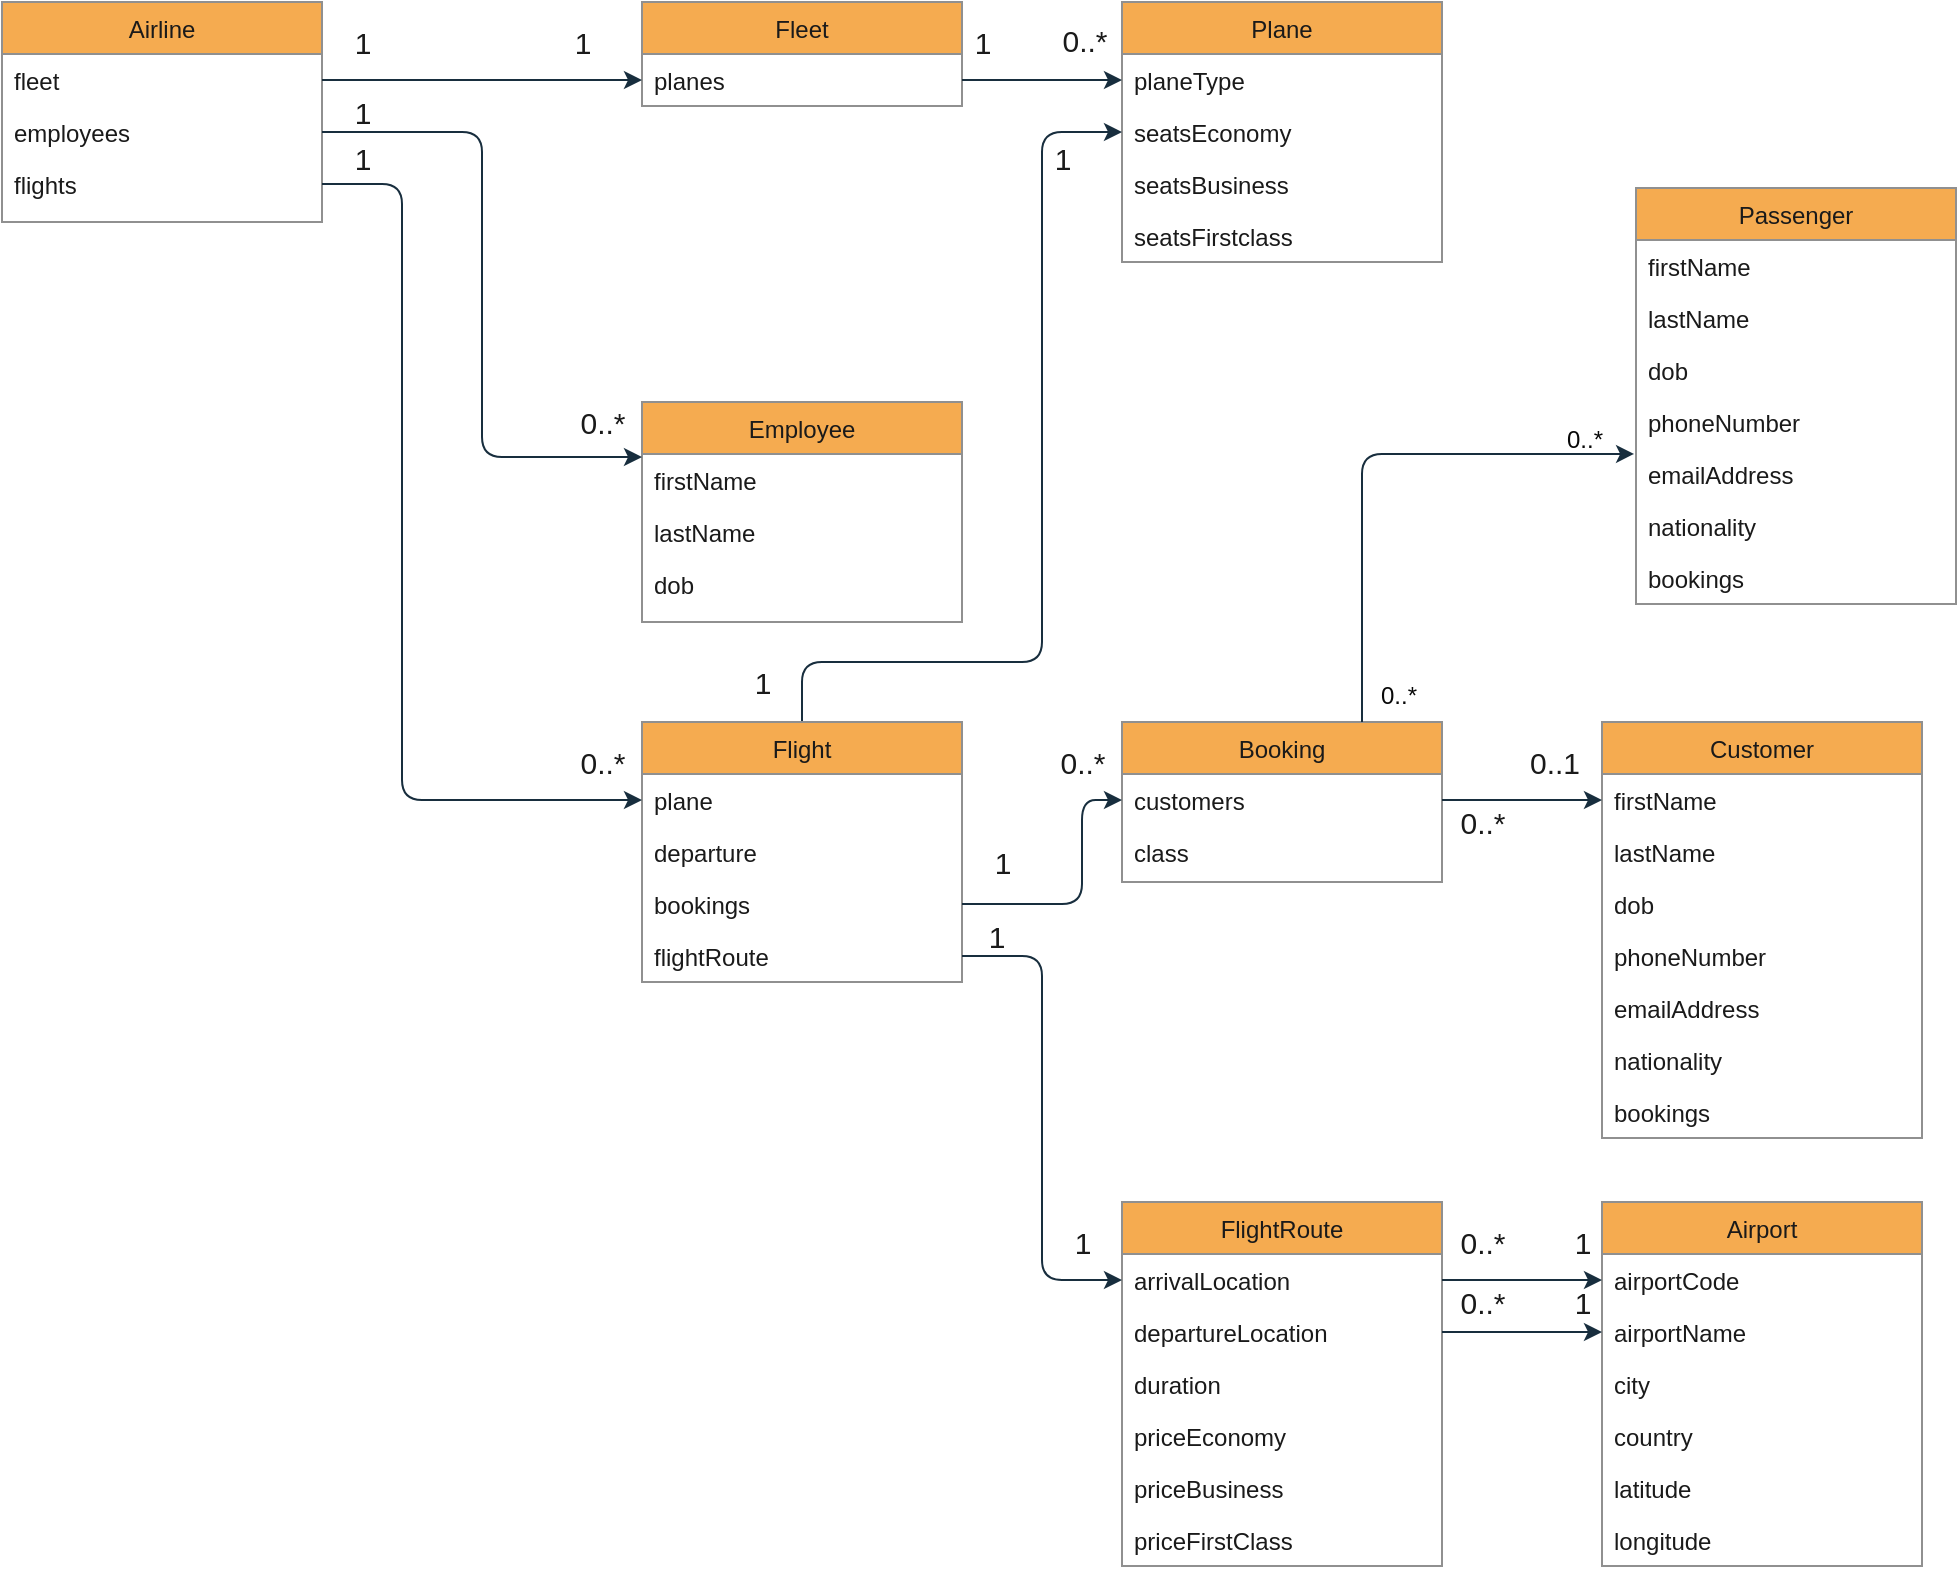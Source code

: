 <mxfile version="14.7.4" type="embed"><diagram id="C5RBs43oDa-KdzZeNtuy" name="Page-1"><mxGraphModel dx="1005" dy="453" grid="0" gridSize="10" guides="1" tooltips="1" connect="1" arrows="1" fold="1" page="1" pageScale="1" pageWidth="2339" pageHeight="3300" background="#ffffff" math="0" shadow="0"><root><mxCell id="WIyWlLk6GJQsqaUBKTNV-0"/><mxCell id="WIyWlLk6GJQsqaUBKTNV-1" parent="WIyWlLk6GJQsqaUBKTNV-0"/><mxCell id="zkfFHV4jXpPFQw0GAbJ--17" value="Airline" style="swimlane;fontStyle=0;align=center;verticalAlign=top;childLayout=stackLayout;horizontal=1;startSize=26;horizontalStack=0;resizeParent=1;resizeLast=0;collapsible=1;marginBottom=0;shadow=0;strokeWidth=1;fillColor=#F5AB50;strokeColor=#909090;fontColor=#1A1A1A;" parent="WIyWlLk6GJQsqaUBKTNV-1" vertex="1"><mxGeometry x="560" y="520" width="160" height="110" as="geometry"><mxRectangle x="560" y="520" width="160" height="26" as="alternateBounds"/></mxGeometry></mxCell><mxCell id="zkfFHV4jXpPFQw0GAbJ--20" value="fleet" style="text;align=left;verticalAlign=top;spacingLeft=4;spacingRight=4;overflow=hidden;rotatable=0;points=[[0,0.5],[1,0.5]];portConstraint=eastwest;shadow=0;html=0;fontColor=#1A1A1A;" parent="zkfFHV4jXpPFQw0GAbJ--17" vertex="1"><mxGeometry y="26" width="160" height="26" as="geometry"/></mxCell><mxCell id="zkfFHV4jXpPFQw0GAbJ--21" value="employees" style="text;align=left;verticalAlign=top;spacingLeft=4;spacingRight=4;overflow=hidden;rotatable=0;points=[[0,0.5],[1,0.5]];portConstraint=eastwest;shadow=0;html=0;fontColor=#1A1A1A;" parent="zkfFHV4jXpPFQw0GAbJ--17" vertex="1"><mxGeometry y="52" width="160" height="26" as="geometry"/></mxCell><mxCell id="zkfFHV4jXpPFQw0GAbJ--22" value="flights" style="text;align=left;verticalAlign=top;spacingLeft=4;spacingRight=4;overflow=hidden;rotatable=0;points=[[0,0.5],[1,0.5]];portConstraint=eastwest;shadow=0;html=0;fontColor=#1A1A1A;" parent="zkfFHV4jXpPFQw0GAbJ--17" vertex="1"><mxGeometry y="78" width="160" height="26" as="geometry"/></mxCell><mxCell id="qUsb-Or9NkMAYd_KjXbj-0" value="Employee" style="swimlane;fontStyle=0;align=center;verticalAlign=top;childLayout=stackLayout;horizontal=1;startSize=26;horizontalStack=0;resizeParent=1;resizeLast=0;collapsible=1;marginBottom=0;shadow=0;strokeWidth=1;fillColor=#F5AB50;strokeColor=#909090;fontColor=#1A1A1A;" parent="WIyWlLk6GJQsqaUBKTNV-1" vertex="1"><mxGeometry x="880" y="720" width="160" height="110" as="geometry"><mxRectangle x="230" y="140" width="160" height="26" as="alternateBounds"/></mxGeometry></mxCell><mxCell id="qUsb-Or9NkMAYd_KjXbj-1" value="firstName" style="text;align=left;verticalAlign=top;spacingLeft=4;spacingRight=4;overflow=hidden;rotatable=0;points=[[0,0.5],[1,0.5]];portConstraint=eastwest;fontColor=#1A1A1A;" parent="qUsb-Or9NkMAYd_KjXbj-0" vertex="1"><mxGeometry y="26" width="160" height="26" as="geometry"/></mxCell><mxCell id="qUsb-Or9NkMAYd_KjXbj-2" value="lastName" style="text;align=left;verticalAlign=top;spacingLeft=4;spacingRight=4;overflow=hidden;rotatable=0;points=[[0,0.5],[1,0.5]];portConstraint=eastwest;shadow=0;html=0;fontColor=#1A1A1A;" parent="qUsb-Or9NkMAYd_KjXbj-0" vertex="1"><mxGeometry y="52" width="160" height="26" as="geometry"/></mxCell><mxCell id="qUsb-Or9NkMAYd_KjXbj-3" value="dob" style="text;align=left;verticalAlign=top;spacingLeft=4;spacingRight=4;overflow=hidden;rotatable=0;points=[[0,0.5],[1,0.5]];portConstraint=eastwest;shadow=0;html=0;fontColor=#1A1A1A;" parent="qUsb-Or9NkMAYd_KjXbj-0" vertex="1"><mxGeometry y="78" width="160" height="26" as="geometry"/></mxCell><mxCell id="qUsb-Or9NkMAYd_KjXbj-7" value="Fleet" style="swimlane;fontStyle=0;align=center;verticalAlign=top;childLayout=stackLayout;horizontal=1;startSize=26;horizontalStack=0;resizeParent=1;resizeLast=0;collapsible=1;marginBottom=0;shadow=0;strokeWidth=1;fillColor=#F5AB50;strokeColor=#909090;fontColor=#1A1A1A;" parent="WIyWlLk6GJQsqaUBKTNV-1" vertex="1"><mxGeometry x="880" y="520" width="160" height="52" as="geometry"><mxRectangle x="230" y="140" width="160" height="26" as="alternateBounds"/></mxGeometry></mxCell><mxCell id="qUsb-Or9NkMAYd_KjXbj-8" value="planes" style="text;align=left;verticalAlign=top;spacingLeft=4;spacingRight=4;overflow=hidden;rotatable=0;points=[[0,0.5],[1,0.5]];portConstraint=eastwest;fontColor=#1A1A1A;" parent="qUsb-Or9NkMAYd_KjXbj-7" vertex="1"><mxGeometry y="26" width="160" height="26" as="geometry"/></mxCell><mxCell id="qUsb-Or9NkMAYd_KjXbj-13" value="Plane" style="swimlane;fontStyle=0;align=center;verticalAlign=top;childLayout=stackLayout;horizontal=1;startSize=26;horizontalStack=0;resizeParent=1;resizeLast=0;collapsible=1;marginBottom=0;shadow=0;strokeWidth=1;fillColor=#F5AB50;strokeColor=#909090;fontColor=#1A1A1A;" parent="WIyWlLk6GJQsqaUBKTNV-1" vertex="1"><mxGeometry x="1120" y="520" width="160" height="130" as="geometry"><mxRectangle x="230" y="140" width="160" height="26" as="alternateBounds"/></mxGeometry></mxCell><mxCell id="qUsb-Or9NkMAYd_KjXbj-14" value="planeType" style="text;align=left;verticalAlign=top;spacingLeft=4;spacingRight=4;overflow=hidden;rotatable=0;points=[[0,0.5],[1,0.5]];portConstraint=eastwest;fontColor=#1A1A1A;" parent="qUsb-Or9NkMAYd_KjXbj-13" vertex="1"><mxGeometry y="26" width="160" height="26" as="geometry"/></mxCell><mxCell id="qUsb-Or9NkMAYd_KjXbj-15" value="seatsEconomy" style="text;align=left;verticalAlign=top;spacingLeft=4;spacingRight=4;overflow=hidden;rotatable=0;points=[[0,0.5],[1,0.5]];portConstraint=eastwest;shadow=0;html=0;fontColor=#1A1A1A;" parent="qUsb-Or9NkMAYd_KjXbj-13" vertex="1"><mxGeometry y="52" width="160" height="26" as="geometry"/></mxCell><mxCell id="qUsb-Or9NkMAYd_KjXbj-16" value="seatsBusiness" style="text;align=left;verticalAlign=top;spacingLeft=4;spacingRight=4;overflow=hidden;rotatable=0;points=[[0,0.5],[1,0.5]];portConstraint=eastwest;shadow=0;html=0;fontColor=#1A1A1A;" parent="qUsb-Or9NkMAYd_KjXbj-13" vertex="1"><mxGeometry y="78" width="160" height="26" as="geometry"/></mxCell><mxCell id="qUsb-Or9NkMAYd_KjXbj-17" value="seatsFirstclass" style="text;align=left;verticalAlign=top;spacingLeft=4;spacingRight=4;overflow=hidden;rotatable=0;points=[[0,0.5],[1,0.5]];portConstraint=eastwest;shadow=0;html=0;fontColor=#1A1A1A;" parent="qUsb-Or9NkMAYd_KjXbj-13" vertex="1"><mxGeometry y="104" width="160" height="26" as="geometry"/></mxCell><mxCell id="qUsb-Or9NkMAYd_KjXbj-19" value="Booking" style="swimlane;fontStyle=0;align=center;verticalAlign=top;childLayout=stackLayout;horizontal=1;startSize=26;horizontalStack=0;resizeParent=1;resizeLast=0;collapsible=1;marginBottom=0;shadow=0;strokeWidth=1;fillColor=#F5AB50;strokeColor=#909090;fontColor=#1A1A1A;" parent="WIyWlLk6GJQsqaUBKTNV-1" vertex="1"><mxGeometry x="1120" y="880" width="160" height="80" as="geometry"><mxRectangle x="230" y="140" width="160" height="26" as="alternateBounds"/></mxGeometry></mxCell><mxCell id="qUsb-Or9NkMAYd_KjXbj-40" value="customers" style="text;align=left;verticalAlign=top;spacingLeft=4;spacingRight=4;overflow=hidden;rotatable=0;points=[[0,0.5],[1,0.5]];portConstraint=eastwest;fontColor=#1A1A1A;" parent="qUsb-Or9NkMAYd_KjXbj-19" vertex="1"><mxGeometry y="26" width="160" height="26" as="geometry"/></mxCell><mxCell id="qUsb-Or9NkMAYd_KjXbj-79" value="class" style="text;align=left;verticalAlign=top;spacingLeft=4;spacingRight=4;overflow=hidden;rotatable=0;points=[[0,0.5],[1,0.5]];portConstraint=eastwest;fontColor=#1A1A1A;" parent="qUsb-Or9NkMAYd_KjXbj-19" vertex="1"><mxGeometry y="52" width="160" height="26" as="geometry"/></mxCell><mxCell id="qUsb-Or9NkMAYd_KjXbj-24" value="Customer" style="swimlane;fontStyle=0;align=center;verticalAlign=top;childLayout=stackLayout;horizontal=1;startSize=26;horizontalStack=0;resizeParent=1;resizeLast=0;collapsible=1;marginBottom=0;shadow=0;strokeWidth=1;fillColor=#F5AB50;strokeColor=#909090;fontColor=#1A1A1A;" parent="WIyWlLk6GJQsqaUBKTNV-1" vertex="1"><mxGeometry x="1360" y="880" width="160" height="208" as="geometry"><mxRectangle x="230" y="140" width="160" height="26" as="alternateBounds"/></mxGeometry></mxCell><mxCell id="qUsb-Or9NkMAYd_KjXbj-32" value="firstName" style="text;align=left;verticalAlign=top;spacingLeft=4;spacingRight=4;overflow=hidden;rotatable=0;points=[[0,0.5],[1,0.5]];portConstraint=eastwest;fontColor=#1A1A1A;" parent="qUsb-Or9NkMAYd_KjXbj-24" vertex="1"><mxGeometry y="26" width="160" height="26" as="geometry"/></mxCell><mxCell id="qUsb-Or9NkMAYd_KjXbj-33" value="lastName" style="text;align=left;verticalAlign=top;spacingLeft=4;spacingRight=4;overflow=hidden;rotatable=0;points=[[0,0.5],[1,0.5]];portConstraint=eastwest;fontColor=#1A1A1A;" parent="qUsb-Or9NkMAYd_KjXbj-24" vertex="1"><mxGeometry y="52" width="160" height="26" as="geometry"/></mxCell><mxCell id="qUsb-Or9NkMAYd_KjXbj-34" value="dob" style="text;align=left;verticalAlign=top;spacingLeft=4;spacingRight=4;overflow=hidden;rotatable=0;points=[[0,0.5],[1,0.5]];portConstraint=eastwest;fontColor=#1A1A1A;" parent="qUsb-Or9NkMAYd_KjXbj-24" vertex="1"><mxGeometry y="78" width="160" height="26" as="geometry"/></mxCell><mxCell id="qUsb-Or9NkMAYd_KjXbj-35" value="phoneNumber" style="text;align=left;verticalAlign=top;spacingLeft=4;spacingRight=4;overflow=hidden;rotatable=0;points=[[0,0.5],[1,0.5]];portConstraint=eastwest;fontColor=#1A1A1A;" parent="qUsb-Or9NkMAYd_KjXbj-24" vertex="1"><mxGeometry y="104" width="160" height="26" as="geometry"/></mxCell><mxCell id="qUsb-Or9NkMAYd_KjXbj-37" value="emailAddress" style="text;align=left;verticalAlign=top;spacingLeft=4;spacingRight=4;overflow=hidden;rotatable=0;points=[[0,0.5],[1,0.5]];portConstraint=eastwest;fontColor=#1A1A1A;" parent="qUsb-Or9NkMAYd_KjXbj-24" vertex="1"><mxGeometry y="130" width="160" height="26" as="geometry"/></mxCell><mxCell id="qUsb-Or9NkMAYd_KjXbj-39" value="nationality" style="text;align=left;verticalAlign=top;spacingLeft=4;spacingRight=4;overflow=hidden;rotatable=0;points=[[0,0.5],[1,0.5]];portConstraint=eastwest;fontColor=#1A1A1A;" parent="qUsb-Or9NkMAYd_KjXbj-24" vertex="1"><mxGeometry y="156" width="160" height="26" as="geometry"/></mxCell><mxCell id="qUsb-Or9NkMAYd_KjXbj-36" value="bookings" style="text;align=left;verticalAlign=top;spacingLeft=4;spacingRight=4;overflow=hidden;rotatable=0;points=[[0,0.5],[1,0.5]];portConstraint=eastwest;fontColor=#1A1A1A;" parent="qUsb-Or9NkMAYd_KjXbj-24" vertex="1"><mxGeometry y="182" width="160" height="26" as="geometry"/></mxCell><mxCell id="qUsb-Or9NkMAYd_KjXbj-80" style="edgeStyle=orthogonalEdgeStyle;orthogonalLoop=1;jettySize=auto;html=1;entryX=0;entryY=0.5;entryDx=0;entryDy=0;fontSize=15;strokeColor=#182E3E;fontColor=#1A1A1A;labelBackgroundColor=#EEEEEE;" parent="WIyWlLk6GJQsqaUBKTNV-1" source="qUsb-Or9NkMAYd_KjXbj-25" target="qUsb-Or9NkMAYd_KjXbj-15" edge="1"><mxGeometry relative="1" as="geometry"><Array as="points"><mxPoint x="960" y="850"/><mxPoint x="1080" y="850"/><mxPoint x="1080" y="585"/></Array></mxGeometry></mxCell><mxCell id="qUsb-Or9NkMAYd_KjXbj-25" value="Flight" style="swimlane;fontStyle=0;align=center;verticalAlign=top;childLayout=stackLayout;horizontal=1;startSize=26;horizontalStack=0;resizeParent=1;resizeLast=0;collapsible=1;marginBottom=0;shadow=0;strokeWidth=1;fillColor=#F5AB50;strokeColor=#909090;fontColor=#1A1A1A;" parent="WIyWlLk6GJQsqaUBKTNV-1" vertex="1"><mxGeometry x="880" y="880" width="160" height="130" as="geometry"><mxRectangle x="230" y="140" width="160" height="26" as="alternateBounds"/></mxGeometry></mxCell><mxCell id="qUsb-Or9NkMAYd_KjXbj-28" value="plane" style="text;align=left;verticalAlign=top;spacingLeft=4;spacingRight=4;overflow=hidden;rotatable=0;points=[[0,0.5],[1,0.5]];portConstraint=eastwest;fontColor=#1A1A1A;" parent="qUsb-Or9NkMAYd_KjXbj-25" vertex="1"><mxGeometry y="26" width="160" height="26" as="geometry"/></mxCell><mxCell id="qUsb-Or9NkMAYd_KjXbj-81" value="departure" style="text;align=left;verticalAlign=top;spacingLeft=4;spacingRight=4;overflow=hidden;rotatable=0;points=[[0,0.5],[1,0.5]];portConstraint=eastwest;fontColor=#1A1A1A;" parent="qUsb-Or9NkMAYd_KjXbj-25" vertex="1"><mxGeometry y="52" width="160" height="26" as="geometry"/></mxCell><mxCell id="qUsb-Or9NkMAYd_KjXbj-30" value="bookings" style="text;align=left;verticalAlign=top;spacingLeft=4;spacingRight=4;overflow=hidden;rotatable=0;points=[[0,0.5],[1,0.5]];portConstraint=eastwest;fontColor=#1A1A1A;" parent="qUsb-Or9NkMAYd_KjXbj-25" vertex="1"><mxGeometry y="78" width="160" height="26" as="geometry"/></mxCell><mxCell id="qUsb-Or9NkMAYd_KjXbj-31" value="flightRoute" style="text;align=left;verticalAlign=top;spacingLeft=4;spacingRight=4;overflow=hidden;rotatable=0;points=[[0,0.5],[1,0.5]];portConstraint=eastwest;fontColor=#1A1A1A;" parent="qUsb-Or9NkMAYd_KjXbj-25" vertex="1"><mxGeometry y="104" width="160" height="26" as="geometry"/></mxCell><mxCell id="qUsb-Or9NkMAYd_KjXbj-26" value="FlightRoute" style="swimlane;fontStyle=0;align=center;verticalAlign=top;childLayout=stackLayout;horizontal=1;startSize=26;horizontalStack=0;resizeParent=1;resizeLast=0;collapsible=1;marginBottom=0;shadow=0;strokeWidth=1;fillColor=#F5AB50;strokeColor=#909090;fontColor=#1A1A1A;" parent="WIyWlLk6GJQsqaUBKTNV-1" vertex="1"><mxGeometry x="1120" y="1120" width="160" height="182" as="geometry"><mxRectangle x="230" y="140" width="160" height="26" as="alternateBounds"/></mxGeometry></mxCell><mxCell id="qUsb-Or9NkMAYd_KjXbj-41" value="arrivalLocation" style="text;align=left;verticalAlign=top;spacingLeft=4;spacingRight=4;overflow=hidden;rotatable=0;points=[[0,0.5],[1,0.5]];portConstraint=eastwest;fontColor=#1A1A1A;" parent="qUsb-Or9NkMAYd_KjXbj-26" vertex="1"><mxGeometry y="26" width="160" height="26" as="geometry"/></mxCell><mxCell id="qUsb-Or9NkMAYd_KjXbj-42" value="departureLocation" style="text;align=left;verticalAlign=top;spacingLeft=4;spacingRight=4;overflow=hidden;rotatable=0;points=[[0,0.5],[1,0.5]];portConstraint=eastwest;fontColor=#1A1A1A;" parent="qUsb-Or9NkMAYd_KjXbj-26" vertex="1"><mxGeometry y="52" width="160" height="26" as="geometry"/></mxCell><mxCell id="qUsb-Or9NkMAYd_KjXbj-43" value="duration" style="text;align=left;verticalAlign=top;spacingLeft=4;spacingRight=4;overflow=hidden;rotatable=0;points=[[0,0.5],[1,0.5]];portConstraint=eastwest;fontColor=#1A1A1A;" parent="qUsb-Or9NkMAYd_KjXbj-26" vertex="1"><mxGeometry y="78" width="160" height="26" as="geometry"/></mxCell><mxCell id="0" value="priceEconomy" style="text;align=left;verticalAlign=top;spacingLeft=4;spacingRight=4;overflow=hidden;rotatable=0;points=[[0,0.5],[1,0.5]];portConstraint=eastwest;fontColor=#1A1A1A;" parent="qUsb-Or9NkMAYd_KjXbj-26" vertex="1"><mxGeometry y="104" width="160" height="26" as="geometry"/></mxCell><mxCell id="qUsb-Or9NkMAYd_KjXbj-44" value="priceBusiness" style="text;align=left;verticalAlign=top;spacingLeft=4;spacingRight=4;overflow=hidden;rotatable=0;points=[[0,0.5],[1,0.5]];portConstraint=eastwest;fontColor=#1A1A1A;" parent="qUsb-Or9NkMAYd_KjXbj-26" vertex="1"><mxGeometry y="130" width="160" height="26" as="geometry"/></mxCell><mxCell id="1" value="priceFirstClass" style="text;align=left;verticalAlign=top;spacingLeft=4;spacingRight=4;overflow=hidden;rotatable=0;points=[[0,0.5],[1,0.5]];portConstraint=eastwest;fontColor=#1A1A1A;" parent="qUsb-Or9NkMAYd_KjXbj-26" vertex="1"><mxGeometry y="156" width="160" height="26" as="geometry"/></mxCell><mxCell id="qUsb-Or9NkMAYd_KjXbj-27" value="Airport" style="swimlane;fontStyle=0;align=center;verticalAlign=top;childLayout=stackLayout;horizontal=1;startSize=26;horizontalStack=0;resizeParent=1;resizeLast=0;collapsible=1;marginBottom=0;shadow=0;strokeWidth=1;fillColor=#F5AB50;strokeColor=#909090;fontColor=#1A1A1A;" parent="WIyWlLk6GJQsqaUBKTNV-1" vertex="1"><mxGeometry x="1360" y="1120" width="160" height="182" as="geometry"><mxRectangle x="230" y="140" width="160" height="26" as="alternateBounds"/></mxGeometry></mxCell><mxCell id="qUsb-Or9NkMAYd_KjXbj-45" value="airportCode" style="text;align=left;verticalAlign=top;spacingLeft=4;spacingRight=4;overflow=hidden;rotatable=0;points=[[0,0.5],[1,0.5]];portConstraint=eastwest;fontColor=#1A1A1A;" parent="qUsb-Or9NkMAYd_KjXbj-27" vertex="1"><mxGeometry y="26" width="160" height="26" as="geometry"/></mxCell><mxCell id="qUsb-Or9NkMAYd_KjXbj-46" value="airportName" style="text;align=left;verticalAlign=top;spacingLeft=4;spacingRight=4;overflow=hidden;rotatable=0;points=[[0,0.5],[1,0.5]];portConstraint=eastwest;fontColor=#1A1A1A;" parent="qUsb-Or9NkMAYd_KjXbj-27" vertex="1"><mxGeometry y="52" width="160" height="26" as="geometry"/></mxCell><mxCell id="qUsb-Or9NkMAYd_KjXbj-47" value="city" style="text;align=left;verticalAlign=top;spacingLeft=4;spacingRight=4;overflow=hidden;rotatable=0;points=[[0,0.5],[1,0.5]];portConstraint=eastwest;fontColor=#1A1A1A;" parent="qUsb-Or9NkMAYd_KjXbj-27" vertex="1"><mxGeometry y="78" width="160" height="26" as="geometry"/></mxCell><mxCell id="qUsb-Or9NkMAYd_KjXbj-48" value="country" style="text;align=left;verticalAlign=top;spacingLeft=4;spacingRight=4;overflow=hidden;rotatable=0;points=[[0,0.5],[1,0.5]];portConstraint=eastwest;fontColor=#1A1A1A;" parent="qUsb-Or9NkMAYd_KjXbj-27" vertex="1"><mxGeometry y="104" width="160" height="26" as="geometry"/></mxCell><mxCell id="qUsb-Or9NkMAYd_KjXbj-49" value="latitude" style="text;align=left;verticalAlign=top;spacingLeft=4;spacingRight=4;overflow=hidden;rotatable=0;points=[[0,0.5],[1,0.5]];portConstraint=eastwest;fontColor=#1A1A1A;" parent="qUsb-Or9NkMAYd_KjXbj-27" vertex="1"><mxGeometry y="130" width="160" height="26" as="geometry"/></mxCell><mxCell id="qUsb-Or9NkMAYd_KjXbj-50" value="longitude" style="text;align=left;verticalAlign=top;spacingLeft=4;spacingRight=4;overflow=hidden;rotatable=0;points=[[0,0.5],[1,0.5]];portConstraint=eastwest;fontColor=#1A1A1A;" parent="qUsb-Or9NkMAYd_KjXbj-27" vertex="1"><mxGeometry y="156" width="160" height="26" as="geometry"/></mxCell><mxCell id="qUsb-Or9NkMAYd_KjXbj-51" style="edgeStyle=orthogonalEdgeStyle;orthogonalLoop=1;jettySize=auto;html=1;entryX=0;entryY=0.5;entryDx=0;entryDy=0;exitX=1;exitY=0.5;exitDx=0;exitDy=0;strokeColor=#182E3E;fontColor=#1A1A1A;labelBackgroundColor=#EEEEEE;" parent="WIyWlLk6GJQsqaUBKTNV-1" source="zkfFHV4jXpPFQw0GAbJ--20" target="qUsb-Or9NkMAYd_KjXbj-8" edge="1"><mxGeometry relative="1" as="geometry"/></mxCell><mxCell id="qUsb-Or9NkMAYd_KjXbj-52" value="1" style="edgeLabel;html=1;align=center;verticalAlign=middle;resizable=0;points=[];fontSize=15;labelBackgroundColor=none;fontColor=#1A1A1A;" parent="qUsb-Or9NkMAYd_KjXbj-51" vertex="1" connectable="0"><mxGeometry x="0.263" y="-3" relative="1" as="geometry"><mxPoint x="29" y="-22" as="offset"/></mxGeometry></mxCell><mxCell id="qUsb-Or9NkMAYd_KjXbj-53" value="1" style="edgeLabel;html=1;align=center;verticalAlign=middle;resizable=0;points=[];fontSize=15;labelBackgroundColor=none;fontColor=#1A1A1A;" parent="WIyWlLk6GJQsqaUBKTNV-1" vertex="1" connectable="0"><mxGeometry x="740.003" y="540" as="geometry"/></mxCell><mxCell id="qUsb-Or9NkMAYd_KjXbj-54" style="edgeStyle=orthogonalEdgeStyle;orthogonalLoop=1;jettySize=auto;html=1;entryX=0;entryY=0.5;entryDx=0;entryDy=0;fontSize=15;strokeColor=#182E3E;fontColor=#1A1A1A;labelBackgroundColor=#EEEEEE;" parent="WIyWlLk6GJQsqaUBKTNV-1" source="qUsb-Or9NkMAYd_KjXbj-8" target="qUsb-Or9NkMAYd_KjXbj-14" edge="1"><mxGeometry relative="1" as="geometry"/></mxCell><mxCell id="qUsb-Or9NkMAYd_KjXbj-55" value="1" style="edgeLabel;html=1;align=center;verticalAlign=middle;resizable=0;points=[];fontSize=15;labelBackgroundColor=none;fontColor=#1A1A1A;" parent="WIyWlLk6GJQsqaUBKTNV-1" vertex="1" connectable="0"><mxGeometry x="1050.003" y="540" as="geometry"/></mxCell><mxCell id="qUsb-Or9NkMAYd_KjXbj-56" value="0..*" style="edgeLabel;html=1;align=center;verticalAlign=middle;resizable=0;points=[];fontSize=15;labelBackgroundColor=none;fontColor=#1A1A1A;" parent="WIyWlLk6GJQsqaUBKTNV-1" vertex="1" connectable="0"><mxGeometry x="1100.003" y="540" as="geometry"><mxPoint x="1" y="-1" as="offset"/></mxGeometry></mxCell><mxCell id="qUsb-Or9NkMAYd_KjXbj-57" style="edgeStyle=orthogonalEdgeStyle;orthogonalLoop=1;jettySize=auto;html=1;entryX=0;entryY=0.25;entryDx=0;entryDy=0;fontSize=15;strokeColor=#182E3E;fontColor=#1A1A1A;labelBackgroundColor=#EEEEEE;" parent="WIyWlLk6GJQsqaUBKTNV-1" source="zkfFHV4jXpPFQw0GAbJ--21" target="qUsb-Or9NkMAYd_KjXbj-0" edge="1"><mxGeometry relative="1" as="geometry"/></mxCell><mxCell id="qUsb-Or9NkMAYd_KjXbj-58" value="1" style="edgeLabel;html=1;align=center;verticalAlign=middle;resizable=0;points=[];fontSize=15;labelBackgroundColor=none;fontColor=#1A1A1A;" parent="WIyWlLk6GJQsqaUBKTNV-1" vertex="1" connectable="0"><mxGeometry x="740.003" y="575" as="geometry"/></mxCell><mxCell id="qUsb-Or9NkMAYd_KjXbj-59" value="0..*" style="edgeLabel;html=1;align=center;verticalAlign=middle;resizable=0;points=[];fontSize=15;labelBackgroundColor=none;fontColor=#1A1A1A;" parent="WIyWlLk6GJQsqaUBKTNV-1" vertex="1" connectable="0"><mxGeometry x="860.003" y="730" as="geometry"/></mxCell><mxCell id="qUsb-Or9NkMAYd_KjXbj-60" style="edgeStyle=orthogonalEdgeStyle;orthogonalLoop=1;jettySize=auto;html=1;entryX=0;entryY=0.5;entryDx=0;entryDy=0;fontSize=15;strokeColor=#182E3E;fontColor=#1A1A1A;labelBackgroundColor=#EEEEEE;" parent="WIyWlLk6GJQsqaUBKTNV-1" source="zkfFHV4jXpPFQw0GAbJ--22" target="qUsb-Or9NkMAYd_KjXbj-28" edge="1"><mxGeometry relative="1" as="geometry"><Array as="points"><mxPoint x="760" y="611"/><mxPoint x="760" y="919"/></Array></mxGeometry></mxCell><mxCell id="qUsb-Or9NkMAYd_KjXbj-61" value="1" style="edgeLabel;html=1;align=center;verticalAlign=middle;resizable=0;points=[];fontSize=15;labelBackgroundColor=none;fontColor=#1A1A1A;" parent="WIyWlLk6GJQsqaUBKTNV-1" vertex="1" connectable="0"><mxGeometry x="740.003" y="598" as="geometry"/></mxCell><mxCell id="qUsb-Or9NkMAYd_KjXbj-62" value="0..*" style="edgeLabel;html=1;align=center;verticalAlign=middle;resizable=0;points=[];fontSize=15;labelBackgroundColor=none;fontColor=#1A1A1A;" parent="WIyWlLk6GJQsqaUBKTNV-1" vertex="1" connectable="0"><mxGeometry x="860.003" y="900" as="geometry"/></mxCell><mxCell id="qUsb-Or9NkMAYd_KjXbj-64" style="edgeStyle=orthogonalEdgeStyle;orthogonalLoop=1;jettySize=auto;html=1;entryX=0;entryY=0.5;entryDx=0;entryDy=0;fontSize=15;strokeColor=#182E3E;fontColor=#1A1A1A;labelBackgroundColor=#EEEEEE;" parent="WIyWlLk6GJQsqaUBKTNV-1" source="qUsb-Or9NkMAYd_KjXbj-30" edge="1"><mxGeometry relative="1" as="geometry"><mxPoint x="1120" y="919" as="targetPoint"/><Array as="points"><mxPoint x="1100" y="971"/><mxPoint x="1100" y="919"/></Array></mxGeometry></mxCell><mxCell id="qUsb-Or9NkMAYd_KjXbj-65" style="edgeStyle=orthogonalEdgeStyle;orthogonalLoop=1;jettySize=auto;html=1;entryX=0;entryY=0.5;entryDx=0;entryDy=0;fontSize=15;strokeColor=#182E3E;fontColor=#1A1A1A;labelBackgroundColor=#EEEEEE;" parent="WIyWlLk6GJQsqaUBKTNV-1" source="qUsb-Or9NkMAYd_KjXbj-31" target="qUsb-Or9NkMAYd_KjXbj-41" edge="1"><mxGeometry relative="1" as="geometry"/></mxCell><mxCell id="qUsb-Or9NkMAYd_KjXbj-66" style="edgeStyle=orthogonalEdgeStyle;orthogonalLoop=1;jettySize=auto;html=1;entryX=0;entryY=0.5;entryDx=0;entryDy=0;fontSize=15;strokeColor=#182E3E;fontColor=#1A1A1A;labelBackgroundColor=#EEEEEE;" parent="WIyWlLk6GJQsqaUBKTNV-1" source="qUsb-Or9NkMAYd_KjXbj-40" target="qUsb-Or9NkMAYd_KjXbj-32" edge="1"><mxGeometry relative="1" as="geometry"/></mxCell><mxCell id="qUsb-Or9NkMAYd_KjXbj-67" style="edgeStyle=orthogonalEdgeStyle;orthogonalLoop=1;jettySize=auto;html=1;entryX=0;entryY=0.5;entryDx=0;entryDy=0;fontSize=15;strokeColor=#182E3E;fontColor=#1A1A1A;labelBackgroundColor=#EEEEEE;" parent="WIyWlLk6GJQsqaUBKTNV-1" source="qUsb-Or9NkMAYd_KjXbj-41" target="qUsb-Or9NkMAYd_KjXbj-45" edge="1"><mxGeometry relative="1" as="geometry"/></mxCell><mxCell id="qUsb-Or9NkMAYd_KjXbj-68" style="edgeStyle=orthogonalEdgeStyle;orthogonalLoop=1;jettySize=auto;html=1;entryX=0;entryY=0.5;entryDx=0;entryDy=0;fontSize=15;strokeColor=#182E3E;fontColor=#1A1A1A;labelBackgroundColor=#EEEEEE;" parent="WIyWlLk6GJQsqaUBKTNV-1" source="qUsb-Or9NkMAYd_KjXbj-42" target="qUsb-Or9NkMAYd_KjXbj-46" edge="1"><mxGeometry relative="1" as="geometry"/></mxCell><mxCell id="qUsb-Or9NkMAYd_KjXbj-69" value="0..*" style="edgeLabel;html=1;align=center;verticalAlign=middle;resizable=0;points=[];fontSize=15;labelBackgroundColor=none;fontColor=#1A1A1A;" parent="WIyWlLk6GJQsqaUBKTNV-1" vertex="1" connectable="0"><mxGeometry x="1100.003" y="900" as="geometry"/></mxCell><mxCell id="qUsb-Or9NkMAYd_KjXbj-70" value="1" style="edgeLabel;html=1;align=center;verticalAlign=middle;resizable=0;points=[];fontSize=15;labelBackgroundColor=none;fontColor=#1A1A1A;" parent="WIyWlLk6GJQsqaUBKTNV-1" vertex="1" connectable="0"><mxGeometry x="1060.003" y="950" as="geometry"/></mxCell><mxCell id="qUsb-Or9NkMAYd_KjXbj-71" value="0..*" style="edgeLabel;html=1;align=center;verticalAlign=middle;resizable=0;points=[];fontSize=15;labelBackgroundColor=none;fontColor=#1A1A1A;" parent="WIyWlLk6GJQsqaUBKTNV-1" vertex="1" connectable="0"><mxGeometry x="1300.003" y="930" as="geometry"/></mxCell><mxCell id="qUsb-Or9NkMAYd_KjXbj-73" value="1" style="edgeLabel;html=1;align=center;verticalAlign=middle;resizable=0;points=[];fontSize=15;labelBackgroundColor=none;fontColor=#1A1A1A;" parent="WIyWlLk6GJQsqaUBKTNV-1" vertex="1" connectable="0"><mxGeometry x="1060.003" y="984" as="geometry"><mxPoint x="-3" y="3" as="offset"/></mxGeometry></mxCell><mxCell id="qUsb-Or9NkMAYd_KjXbj-74" value="1" style="edgeLabel;html=1;align=center;verticalAlign=middle;resizable=0;points=[];fontSize=15;labelBackgroundColor=none;fontColor=#1A1A1A;" parent="WIyWlLk6GJQsqaUBKTNV-1" vertex="1" connectable="0"><mxGeometry x="1100.003" y="1140" as="geometry"/></mxCell><mxCell id="qUsb-Or9NkMAYd_KjXbj-75" value="1" style="edgeLabel;html=1;align=center;verticalAlign=middle;resizable=0;points=[];fontSize=15;labelBackgroundColor=none;fontColor=#1A1A1A;" parent="WIyWlLk6GJQsqaUBKTNV-1" vertex="1" connectable="0"><mxGeometry x="1350.003" y="1140" as="geometry"/></mxCell><mxCell id="qUsb-Or9NkMAYd_KjXbj-76" value="1" style="edgeLabel;html=1;align=center;verticalAlign=middle;resizable=0;points=[];fontSize=15;labelBackgroundColor=none;fontColor=#1A1A1A;" parent="WIyWlLk6GJQsqaUBKTNV-1" vertex="1" connectable="0"><mxGeometry x="1350.003" y="1170" as="geometry"/></mxCell><mxCell id="qUsb-Or9NkMAYd_KjXbj-77" value="0..*" style="edgeLabel;html=1;align=center;verticalAlign=middle;resizable=0;points=[];fontSize=15;labelBackgroundColor=none;fontColor=#1A1A1A;" parent="WIyWlLk6GJQsqaUBKTNV-1" vertex="1" connectable="0"><mxGeometry x="1300.003" y="1140" as="geometry"/></mxCell><mxCell id="qUsb-Or9NkMAYd_KjXbj-78" value="0..*" style="edgeLabel;html=1;align=center;verticalAlign=middle;resizable=0;points=[];fontSize=15;labelBackgroundColor=none;fontColor=#1A1A1A;" parent="WIyWlLk6GJQsqaUBKTNV-1" vertex="1" connectable="0"><mxGeometry x="1300.003" y="1170" as="geometry"/></mxCell><mxCell id="qUsb-Or9NkMAYd_KjXbj-82" value="1" style="edgeLabel;html=1;align=center;verticalAlign=middle;resizable=0;points=[];fontSize=15;labelBackgroundColor=none;fontColor=#1A1A1A;" parent="WIyWlLk6GJQsqaUBKTNV-1" vertex="1" connectable="0"><mxGeometry x="1090.003" y="598" as="geometry"/></mxCell><mxCell id="qUsb-Or9NkMAYd_KjXbj-83" value="1" style="edgeLabel;html=1;align=center;verticalAlign=middle;resizable=0;points=[];fontSize=15;labelBackgroundColor=none;fontColor=#1A1A1A;" parent="WIyWlLk6GJQsqaUBKTNV-1" vertex="1" connectable="0"><mxGeometry x="940.003" y="860" as="geometry"/></mxCell><mxCell id="qUsb-Or9NkMAYd_KjXbj-84" value="0..1" style="edgeLabel;html=1;align=center;verticalAlign=middle;resizable=0;points=[];fontSize=15;labelBackgroundColor=none;fontColor=#1A1A1A;" parent="WIyWlLk6GJQsqaUBKTNV-1" vertex="1" connectable="0"><mxGeometry x="1340.003" y="900" as="geometry"><mxPoint x="-4" as="offset"/></mxGeometry></mxCell><mxCell id="2" value="Passenger" style="swimlane;fontStyle=0;align=center;verticalAlign=top;childLayout=stackLayout;horizontal=1;startSize=26;horizontalStack=0;resizeParent=1;resizeLast=0;collapsible=1;marginBottom=0;shadow=0;strokeWidth=1;fillColor=#F5AB50;strokeColor=#909090;fontColor=#1A1A1A;" vertex="1" parent="WIyWlLk6GJQsqaUBKTNV-1"><mxGeometry x="1377" y="613" width="160" height="208" as="geometry"><mxRectangle x="230" y="140" width="160" height="26" as="alternateBounds"/></mxGeometry></mxCell><mxCell id="3" value="firstName" style="text;align=left;verticalAlign=top;spacingLeft=4;spacingRight=4;overflow=hidden;rotatable=0;points=[[0,0.5],[1,0.5]];portConstraint=eastwest;fontColor=#1A1A1A;" vertex="1" parent="2"><mxGeometry y="26" width="160" height="26" as="geometry"/></mxCell><mxCell id="4" value="lastName" style="text;align=left;verticalAlign=top;spacingLeft=4;spacingRight=4;overflow=hidden;rotatable=0;points=[[0,0.5],[1,0.5]];portConstraint=eastwest;fontColor=#1A1A1A;" vertex="1" parent="2"><mxGeometry y="52" width="160" height="26" as="geometry"/></mxCell><mxCell id="5" value="dob" style="text;align=left;verticalAlign=top;spacingLeft=4;spacingRight=4;overflow=hidden;rotatable=0;points=[[0,0.5],[1,0.5]];portConstraint=eastwest;fontColor=#1A1A1A;" vertex="1" parent="2"><mxGeometry y="78" width="160" height="26" as="geometry"/></mxCell><mxCell id="6" value="phoneNumber" style="text;align=left;verticalAlign=top;spacingLeft=4;spacingRight=4;overflow=hidden;rotatable=0;points=[[0,0.5],[1,0.5]];portConstraint=eastwest;fontColor=#1A1A1A;" vertex="1" parent="2"><mxGeometry y="104" width="160" height="26" as="geometry"/></mxCell><mxCell id="7" value="emailAddress" style="text;align=left;verticalAlign=top;spacingLeft=4;spacingRight=4;overflow=hidden;rotatable=0;points=[[0,0.5],[1,0.5]];portConstraint=eastwest;fontColor=#1A1A1A;" vertex="1" parent="2"><mxGeometry y="130" width="160" height="26" as="geometry"/></mxCell><mxCell id="8" value="nationality" style="text;align=left;verticalAlign=top;spacingLeft=4;spacingRight=4;overflow=hidden;rotatable=0;points=[[0,0.5],[1,0.5]];portConstraint=eastwest;fontColor=#1A1A1A;" vertex="1" parent="2"><mxGeometry y="156" width="160" height="26" as="geometry"/></mxCell><mxCell id="9" value="bookings" style="text;align=left;verticalAlign=top;spacingLeft=4;spacingRight=4;overflow=hidden;rotatable=0;points=[[0,0.5],[1,0.5]];portConstraint=eastwest;fontColor=#1A1A1A;" vertex="1" parent="2"><mxGeometry y="182" width="160" height="26" as="geometry"/></mxCell><mxCell id="10" style="edgeStyle=orthogonalEdgeStyle;orthogonalLoop=1;jettySize=auto;html=1;entryX=-0.006;entryY=0.115;entryDx=0;entryDy=0;fontSize=15;strokeColor=#182E3E;fontColor=#1A1A1A;labelBackgroundColor=#EEEEEE;exitX=0.75;exitY=0;exitDx=0;exitDy=0;entryPerimeter=0;" edge="1" parent="WIyWlLk6GJQsqaUBKTNV-1" source="qUsb-Or9NkMAYd_KjXbj-19" target="7"><mxGeometry relative="1" as="geometry"><mxPoint x="1290" y="929" as="sourcePoint"/><mxPoint x="1370" y="929" as="targetPoint"/></mxGeometry></mxCell><mxCell id="11" value="&lt;font color=&quot;#080808&quot;&gt;0..*&lt;/font&gt;" style="text;html=1;align=center;verticalAlign=middle;resizable=0;points=[];autosize=1;strokeColor=none;" vertex="1" parent="WIyWlLk6GJQsqaUBKTNV-1"><mxGeometry x="1337" y="730" width="28" height="18" as="geometry"/></mxCell><mxCell id="12" value="&lt;font color=&quot;#080808&quot;&gt;0..*&lt;/font&gt;" style="text;html=1;align=center;verticalAlign=middle;resizable=0;points=[];autosize=1;strokeColor=none;" vertex="1" parent="WIyWlLk6GJQsqaUBKTNV-1"><mxGeometry x="1244" y="858" width="28" height="18" as="geometry"/></mxCell></root></mxGraphModel></diagram></mxfile>